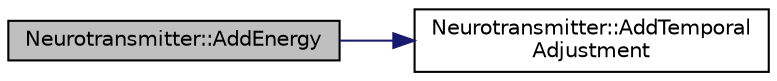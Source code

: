 digraph "Neurotransmitter::AddEnergy"
{
  edge [fontname="Helvetica",fontsize="10",labelfontname="Helvetica",labelfontsize="10"];
  node [fontname="Helvetica",fontsize="10",shape=record];
  rankdir="LR";
  Node1 [label="Neurotransmitter::AddEnergy",height=0.2,width=0.4,color="black", fillcolor="grey75", style="filled", fontcolor="black"];
  Node1 -> Node2 [color="midnightblue",fontsize="10",style="solid",fontname="Helvetica"];
  Node2 [label="Neurotransmitter::AddTemporal\lAdjustment",height=0.2,width=0.4,color="black", fillcolor="white", style="filled",URL="$class_neurotransmitter.html#acda61336f4a2d4dc2f420ce1f498a33b"];
}
